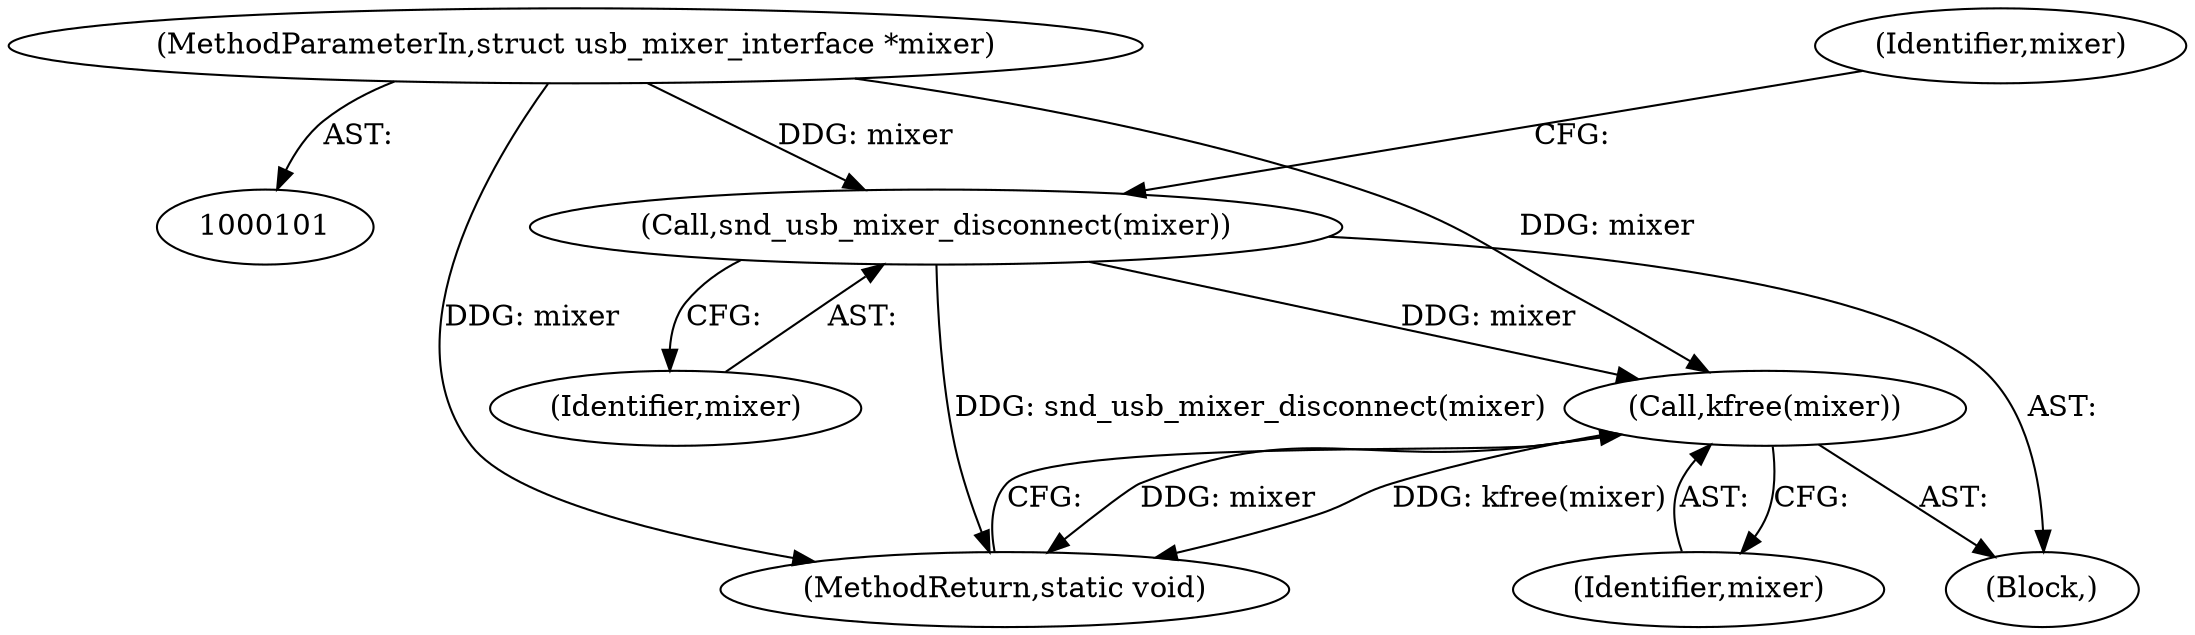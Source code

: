 digraph "0_linux_124751d5e63c823092060074bd0abaae61aaa9c4_0@API" {
"1000133" [label="(Call,kfree(mixer))"];
"1000104" [label="(Call,snd_usb_mixer_disconnect(mixer))"];
"1000102" [label="(MethodParameterIn,struct usb_mixer_interface *mixer)"];
"1000102" [label="(MethodParameterIn,struct usb_mixer_interface *mixer)"];
"1000133" [label="(Call,kfree(mixer))"];
"1000135" [label="(MethodReturn,static void)"];
"1000103" [label="(Block,)"];
"1000105" [label="(Identifier,mixer)"];
"1000104" [label="(Call,snd_usb_mixer_disconnect(mixer))"];
"1000108" [label="(Identifier,mixer)"];
"1000134" [label="(Identifier,mixer)"];
"1000133" -> "1000103"  [label="AST: "];
"1000133" -> "1000134"  [label="CFG: "];
"1000134" -> "1000133"  [label="AST: "];
"1000135" -> "1000133"  [label="CFG: "];
"1000133" -> "1000135"  [label="DDG: mixer"];
"1000133" -> "1000135"  [label="DDG: kfree(mixer)"];
"1000104" -> "1000133"  [label="DDG: mixer"];
"1000102" -> "1000133"  [label="DDG: mixer"];
"1000104" -> "1000103"  [label="AST: "];
"1000104" -> "1000105"  [label="CFG: "];
"1000105" -> "1000104"  [label="AST: "];
"1000108" -> "1000104"  [label="CFG: "];
"1000104" -> "1000135"  [label="DDG: snd_usb_mixer_disconnect(mixer)"];
"1000102" -> "1000104"  [label="DDG: mixer"];
"1000102" -> "1000101"  [label="AST: "];
"1000102" -> "1000135"  [label="DDG: mixer"];
}
